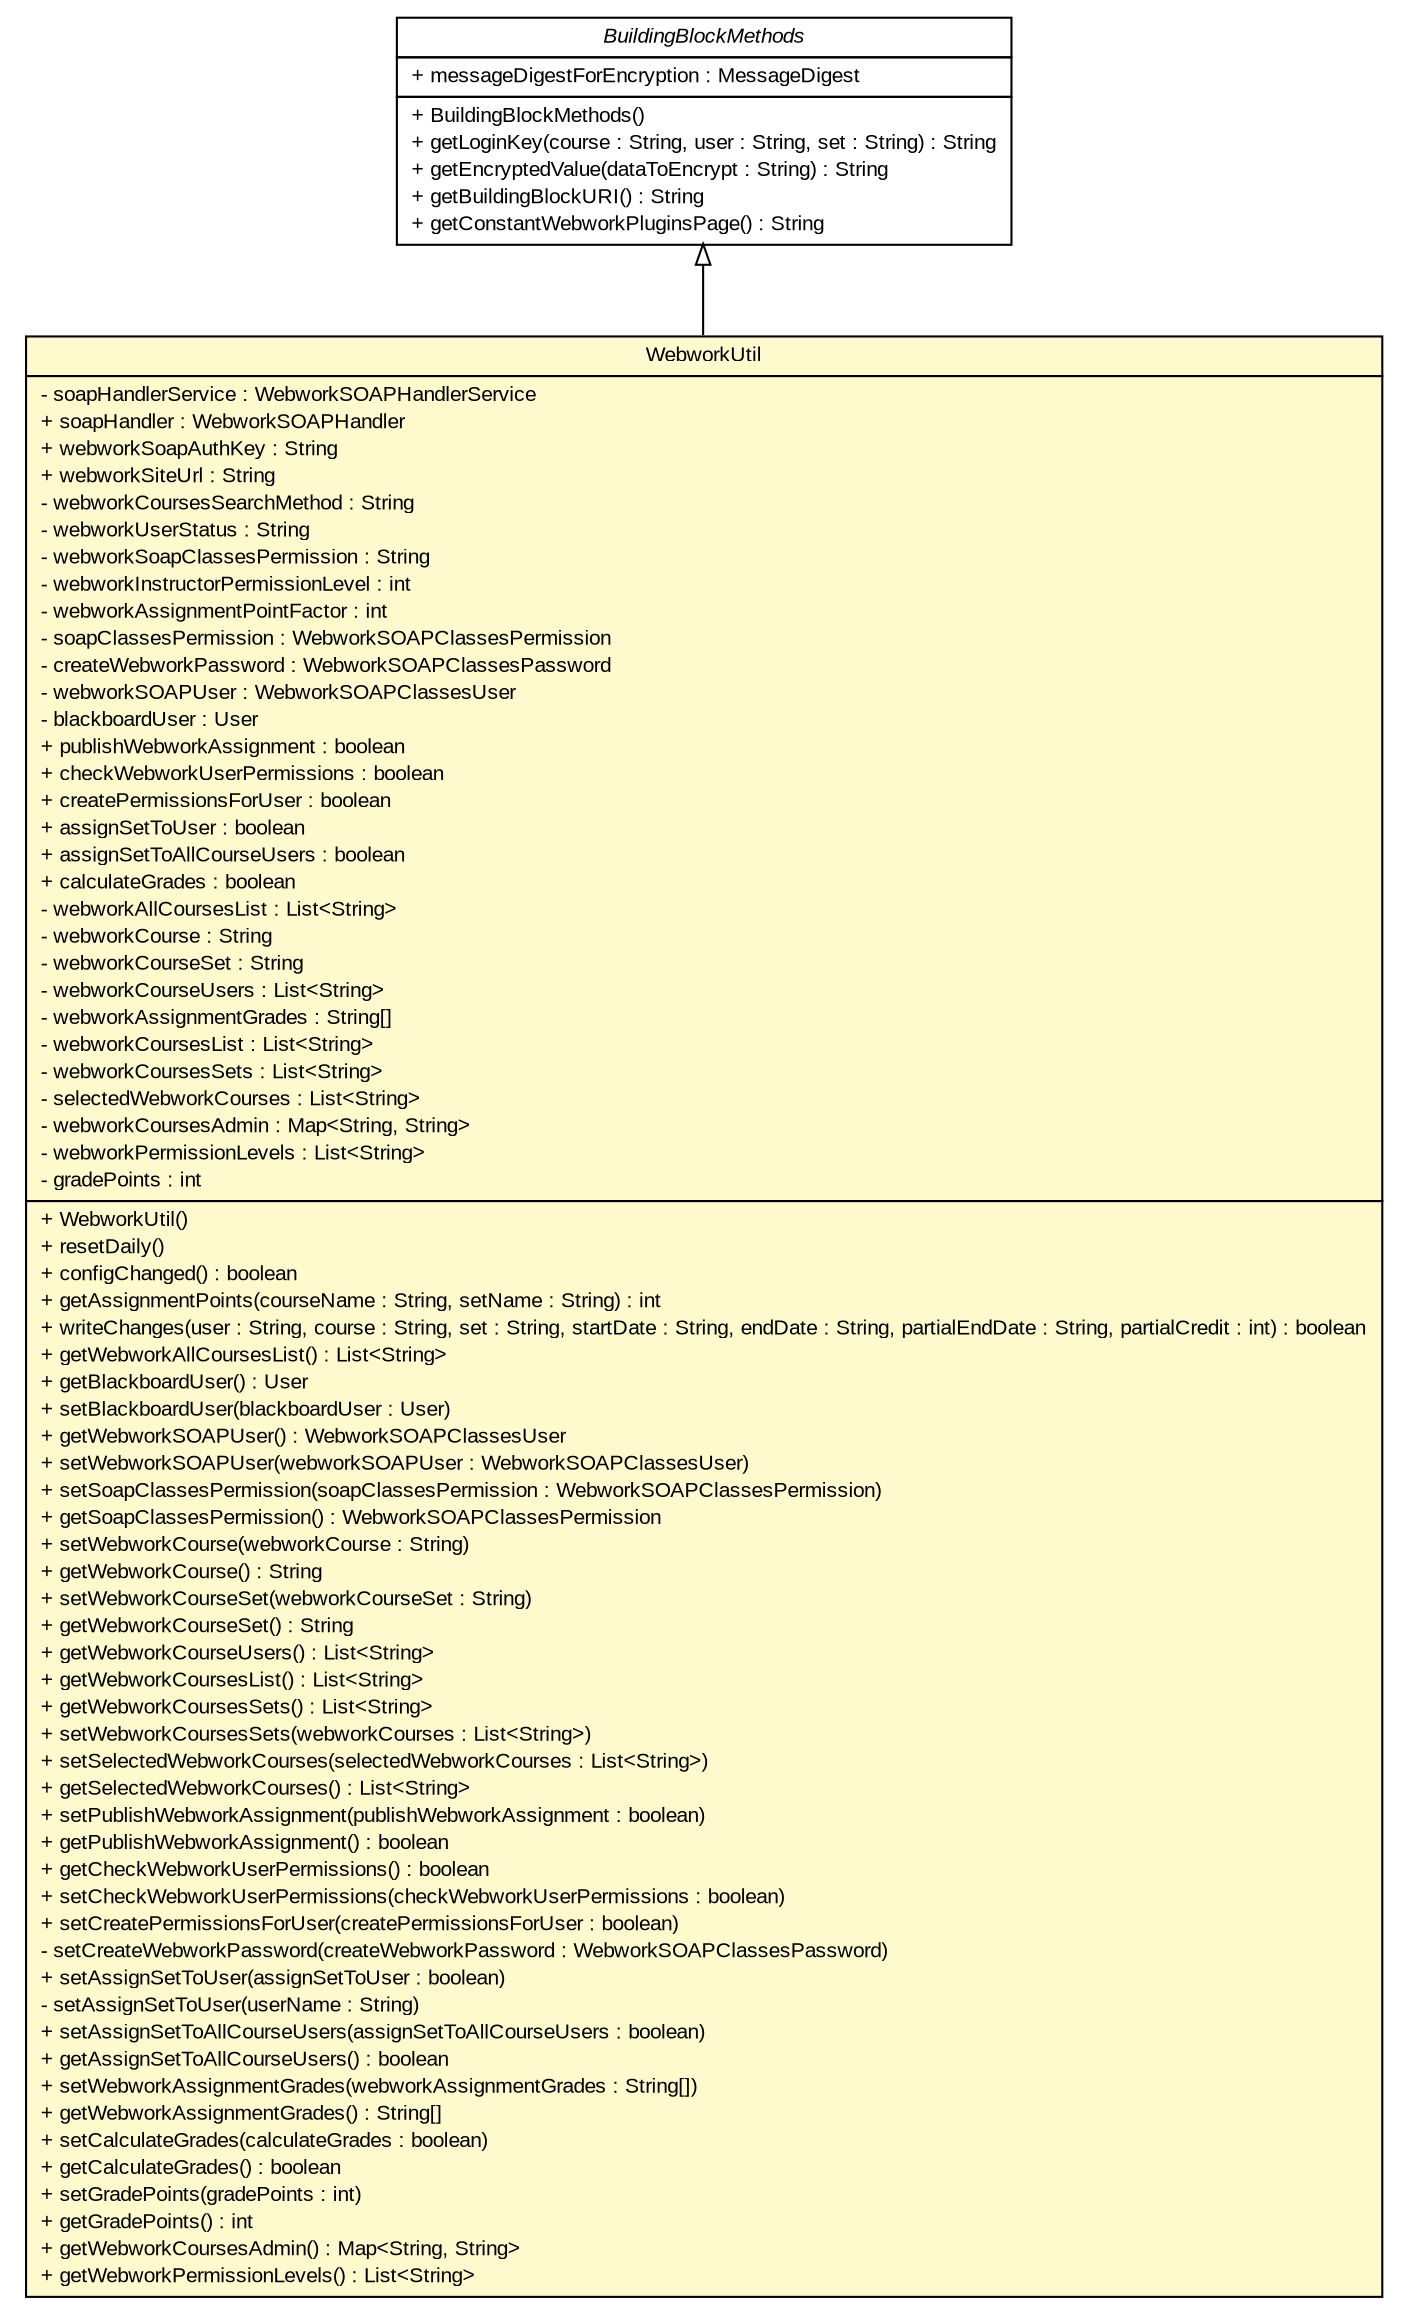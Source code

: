 #!/usr/local/bin/dot
#
# Class diagram 
# Generated by UMLGraph version 5.4 (http://www.umlgraph.org/)
#

digraph G {
	edge [fontname="arial",fontsize=10,labelfontname="arial",labelfontsize=10];
	node [fontname="arial",fontsize=10,shape=plaintext];
	nodesep=0.25;
	ranksep=0.5;
	// edu.missouri.WebworkUtil
	c594 [label=<<table title="edu.missouri.WebworkUtil" border="0" cellborder="1" cellspacing="0" cellpadding="2" port="p" bgcolor="lemonChiffon" href="./WebworkUtil.html">
		<tr><td><table border="0" cellspacing="0" cellpadding="1">
<tr><td align="center" balign="center"> WebworkUtil </td></tr>
		</table></td></tr>
		<tr><td><table border="0" cellspacing="0" cellpadding="1">
<tr><td align="left" balign="left"> - soapHandlerService : WebworkSOAPHandlerService </td></tr>
<tr><td align="left" balign="left"> + soapHandler : WebworkSOAPHandler </td></tr>
<tr><td align="left" balign="left"> + webworkSoapAuthKey : String </td></tr>
<tr><td align="left" balign="left"> + webworkSiteUrl : String </td></tr>
<tr><td align="left" balign="left"> - webworkCoursesSearchMethod : String </td></tr>
<tr><td align="left" balign="left"> - webworkUserStatus : String </td></tr>
<tr><td align="left" balign="left"> - webworkSoapClassesPermission : String </td></tr>
<tr><td align="left" balign="left"> - webworkInstructorPermissionLevel : int </td></tr>
<tr><td align="left" balign="left"> - webworkAssignmentPointFactor : int </td></tr>
<tr><td align="left" balign="left"> - soapClassesPermission : WebworkSOAPClassesPermission </td></tr>
<tr><td align="left" balign="left"> - createWebworkPassword : WebworkSOAPClassesPassword </td></tr>
<tr><td align="left" balign="left"> - webworkSOAPUser : WebworkSOAPClassesUser </td></tr>
<tr><td align="left" balign="left"> - blackboardUser : User </td></tr>
<tr><td align="left" balign="left"> + publishWebworkAssignment : boolean </td></tr>
<tr><td align="left" balign="left"> + checkWebworkUserPermissions : boolean </td></tr>
<tr><td align="left" balign="left"> + createPermissionsForUser : boolean </td></tr>
<tr><td align="left" balign="left"> + assignSetToUser : boolean </td></tr>
<tr><td align="left" balign="left"> + assignSetToAllCourseUsers : boolean </td></tr>
<tr><td align="left" balign="left"> + calculateGrades : boolean </td></tr>
<tr><td align="left" balign="left"> - webworkAllCoursesList : List&lt;String&gt; </td></tr>
<tr><td align="left" balign="left"> - webworkCourse : String </td></tr>
<tr><td align="left" balign="left"> - webworkCourseSet : String </td></tr>
<tr><td align="left" balign="left"> - webworkCourseUsers : List&lt;String&gt; </td></tr>
<tr><td align="left" balign="left"> - webworkAssignmentGrades : String[] </td></tr>
<tr><td align="left" balign="left"> - webworkCoursesList : List&lt;String&gt; </td></tr>
<tr><td align="left" balign="left"> - webworkCoursesSets : List&lt;String&gt; </td></tr>
<tr><td align="left" balign="left"> - selectedWebworkCourses : List&lt;String&gt; </td></tr>
<tr><td align="left" balign="left"> - webworkCoursesAdmin : Map&lt;String, String&gt; </td></tr>
<tr><td align="left" balign="left"> - webworkPermissionLevels : List&lt;String&gt; </td></tr>
<tr><td align="left" balign="left"> - gradePoints : int </td></tr>
		</table></td></tr>
		<tr><td><table border="0" cellspacing="0" cellpadding="1">
<tr><td align="left" balign="left"> + WebworkUtil() </td></tr>
<tr><td align="left" balign="left"> + resetDaily() </td></tr>
<tr><td align="left" balign="left"> + configChanged() : boolean </td></tr>
<tr><td align="left" balign="left"> + getAssignmentPoints(courseName : String, setName : String) : int </td></tr>
<tr><td align="left" balign="left"> + writeChanges(user : String, course : String, set : String, startDate : String, endDate : String, partialEndDate : String, partialCredit : int) : boolean </td></tr>
<tr><td align="left" balign="left"> + getWebworkAllCoursesList() : List&lt;String&gt; </td></tr>
<tr><td align="left" balign="left"> + getBlackboardUser() : User </td></tr>
<tr><td align="left" balign="left"> + setBlackboardUser(blackboardUser : User) </td></tr>
<tr><td align="left" balign="left"> + getWebworkSOAPUser() : WebworkSOAPClassesUser </td></tr>
<tr><td align="left" balign="left"> + setWebworkSOAPUser(webworkSOAPUser : WebworkSOAPClassesUser) </td></tr>
<tr><td align="left" balign="left"> + setSoapClassesPermission(soapClassesPermission : WebworkSOAPClassesPermission) </td></tr>
<tr><td align="left" balign="left"> + getSoapClassesPermission() : WebworkSOAPClassesPermission </td></tr>
<tr><td align="left" balign="left"> + setWebworkCourse(webworkCourse : String) </td></tr>
<tr><td align="left" balign="left"> + getWebworkCourse() : String </td></tr>
<tr><td align="left" balign="left"> + setWebworkCourseSet(webworkCourseSet : String) </td></tr>
<tr><td align="left" balign="left"> + getWebworkCourseSet() : String </td></tr>
<tr><td align="left" balign="left"> + getWebworkCourseUsers() : List&lt;String&gt; </td></tr>
<tr><td align="left" balign="left"> + getWebworkCoursesList() : List&lt;String&gt; </td></tr>
<tr><td align="left" balign="left"> + getWebworkCoursesSets() : List&lt;String&gt; </td></tr>
<tr><td align="left" balign="left"> + setWebworkCoursesSets(webworkCourses : List&lt;String&gt;) </td></tr>
<tr><td align="left" balign="left"> + setSelectedWebworkCourses(selectedWebworkCourses : List&lt;String&gt;) </td></tr>
<tr><td align="left" balign="left"> + getSelectedWebworkCourses() : List&lt;String&gt; </td></tr>
<tr><td align="left" balign="left"> + setPublishWebworkAssignment(publishWebworkAssignment : boolean) </td></tr>
<tr><td align="left" balign="left"> + getPublishWebworkAssignment() : boolean </td></tr>
<tr><td align="left" balign="left"> + getCheckWebworkUserPermissions() : boolean </td></tr>
<tr><td align="left" balign="left"> + setCheckWebworkUserPermissions(checkWebworkUserPermissions : boolean) </td></tr>
<tr><td align="left" balign="left"> + setCreatePermissionsForUser(createPermissionsForUser : boolean) </td></tr>
<tr><td align="left" balign="left"> - setCreateWebworkPassword(createWebworkPassword : WebworkSOAPClassesPassword) </td></tr>
<tr><td align="left" balign="left"> + setAssignSetToUser(assignSetToUser : boolean) </td></tr>
<tr><td align="left" balign="left"> - setAssignSetToUser(userName : String) </td></tr>
<tr><td align="left" balign="left"> + setAssignSetToAllCourseUsers(assignSetToAllCourseUsers : boolean) </td></tr>
<tr><td align="left" balign="left"> + getAssignSetToAllCourseUsers() : boolean </td></tr>
<tr><td align="left" balign="left"> + setWebworkAssignmentGrades(webworkAssignmentGrades : String[]) </td></tr>
<tr><td align="left" balign="left"> + getWebworkAssignmentGrades() : String[] </td></tr>
<tr><td align="left" balign="left"> + setCalculateGrades(calculateGrades : boolean) </td></tr>
<tr><td align="left" balign="left"> + getCalculateGrades() : boolean </td></tr>
<tr><td align="left" balign="left"> + setGradePoints(gradePoints : int) </td></tr>
<tr><td align="left" balign="left"> + getGradePoints() : int </td></tr>
<tr><td align="left" balign="left"> + getWebworkCoursesAdmin() : Map&lt;String, String&gt; </td></tr>
<tr><td align="left" balign="left"> + getWebworkPermissionLevels() : List&lt;String&gt; </td></tr>
		</table></td></tr>
		</table>>, URL="./WebworkUtil.html", fontname="arial", fontcolor="black", fontsize=10.0];
	// edu.missouri.BuildingBlockMethods
	c600 [label=<<table title="edu.missouri.BuildingBlockMethods" border="0" cellborder="1" cellspacing="0" cellpadding="2" port="p" href="./BuildingBlockMethods.html">
		<tr><td><table border="0" cellspacing="0" cellpadding="1">
<tr><td align="center" balign="center"><font face="arial italic"> BuildingBlockMethods </font></td></tr>
		</table></td></tr>
		<tr><td><table border="0" cellspacing="0" cellpadding="1">
<tr><td align="left" balign="left"> + messageDigestForEncryption : MessageDigest </td></tr>
		</table></td></tr>
		<tr><td><table border="0" cellspacing="0" cellpadding="1">
<tr><td align="left" balign="left"> + BuildingBlockMethods() </td></tr>
<tr><td align="left" balign="left"> + getLoginKey(course : String, user : String, set : String) : String </td></tr>
<tr><td align="left" balign="left"> + getEncryptedValue(dataToEncrypt : String) : String </td></tr>
<tr><td align="left" balign="left"> + getBuildingBlockURI() : String </td></tr>
<tr><td align="left" balign="left"> + getConstantWebworkPluginsPage() : String </td></tr>
		</table></td></tr>
		</table>>, URL="./BuildingBlockMethods.html", fontname="arial", fontcolor="black", fontsize=10.0];
	//edu.missouri.WebworkUtil extends edu.missouri.BuildingBlockMethods
	c600:p -> c594:p [dir=back,arrowtail=empty];
}

